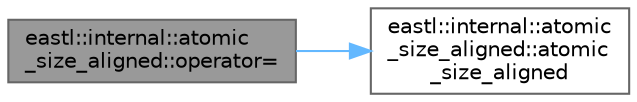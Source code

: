 digraph "eastl::internal::atomic_size_aligned::operator="
{
 // LATEX_PDF_SIZE
  bgcolor="transparent";
  edge [fontname=Helvetica,fontsize=10,labelfontname=Helvetica,labelfontsize=10];
  node [fontname=Helvetica,fontsize=10,shape=box,height=0.2,width=0.4];
  rankdir="LR";
  Node1 [id="Node000001",label="eastl::internal::atomic\l_size_aligned::operator=",height=0.2,width=0.4,color="gray40", fillcolor="grey60", style="filled", fontcolor="black",tooltip=" "];
  Node1 -> Node2 [id="edge1_Node000001_Node000002",color="steelblue1",style="solid",tooltip=" "];
  Node2 [id="Node000002",label="eastl::internal::atomic\l_size_aligned::atomic\l_size_aligned",height=0.2,width=0.4,color="grey40", fillcolor="white", style="filled",URL="$structeastl_1_1internal_1_1atomic__size__aligned.html#a072e572f5b656d476b4aa34b110cfed5",tooltip=" "];
}

